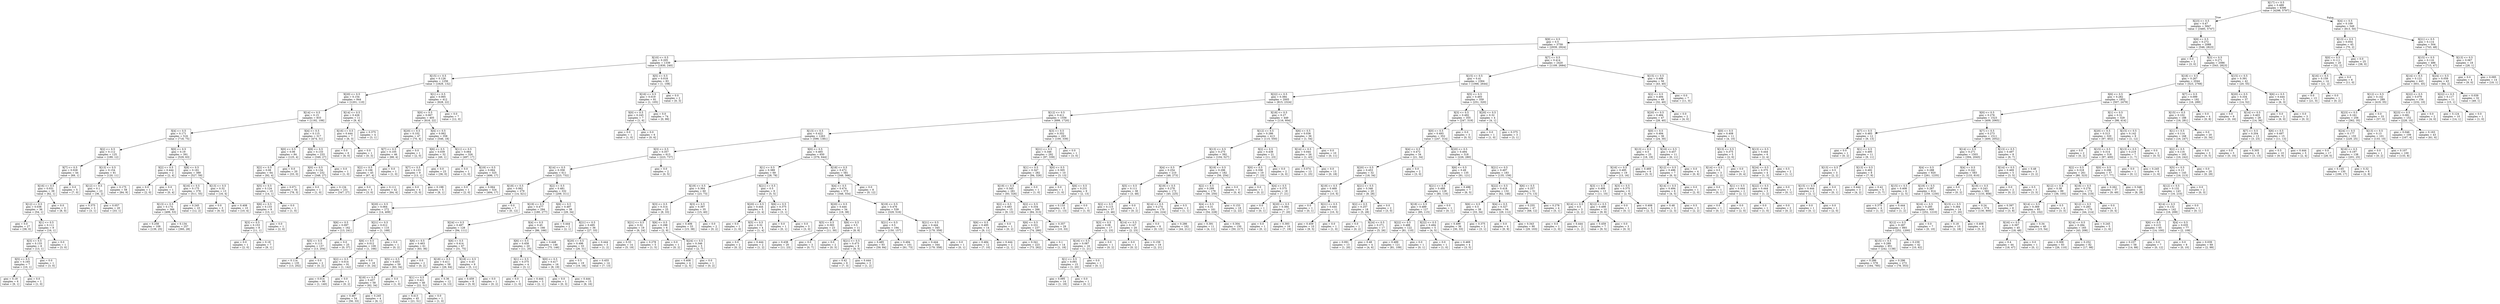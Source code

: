 digraph Tree {
node [shape=box] ;
0 [label="X[17] <= 0.5\ngini = 0.489\nsamples = 6396\nvalue = [4298, 5797]"] ;
1 [label="X[23] <= 0.5\ngini = 0.47\nsamples = 5847\nvalue = [3485, 5747]"] ;
0 -> 1 [labeldistance=2.5, labelangle=45, headlabel="True"] ;
2 [label="X[9] <= 0.5\ngini = 0.5\nsamples = 3759\nvalue = [2939, 2924]"] ;
1 -> 2 ;
3 [label="X[10] <= 0.5\ngini = 0.205\nsamples = 1339\nvalue = [1830, 240]"] ;
2 -> 3 ;
4 [label="X[15] <= 0.5\ngini = 0.126\nsamples = 1256\nvalue = [1829, 132]"] ;
3 -> 4 ;
5 [label="X[20] <= 0.5\ngini = 0.154\nsamples = 844\nvalue = [1201, 110]"] ;
4 -> 5 ;
6 [label="X[14] <= 0.5\ngini = 0.15\nsamples = 833\nvalue = [1192, 106]"] ;
5 -> 6 ;
7 [label="X[4] <= 0.5\ngini = 0.171\nsamples = 516\nvalue = [718, 75]"] ;
6 -> 7 ;
8 [label="X[2] <= 0.5\ngini = 0.112\nsamples = 125\nvalue = [189, 12]"] ;
7 -> 8 ;
9 [label="X[7] <= 0.5\ngini = 0.028\nsamples = 44\nvalue = [69, 1]"] ;
8 -> 9 ;
10 [label="X[16] <= 0.5\ngini = 0.031\nsamples = 39\nvalue = [62, 1]"] ;
9 -> 10 ;
11 [label="X[12] <= 0.5\ngini = 0.036\nsamples = 36\nvalue = [54, 1]"] ;
10 -> 11 ;
12 [label="gini = 0.0\nsamples = 27\nvalue = [38, 0]"] ;
11 -> 12 ;
13 [label="X[1] <= 0.5\ngini = 0.111\nsamples = 9\nvalue = [16, 1]"] ;
11 -> 13 ;
14 [label="X[3] <= 0.5\ngini = 0.133\nsamples = 8\nvalue = [13, 1]"] ;
13 -> 14 ;
15 [label="X[5] <= 0.5\ngini = 0.165\nsamples = 7\nvalue = [10, 1]"] ;
14 -> 15 ;
16 [label="gini = 0.18\nsamples = 6\nvalue = [9, 1]"] ;
15 -> 16 ;
17 [label="gini = 0.0\nsamples = 1\nvalue = [1, 0]"] ;
15 -> 17 ;
18 [label="gini = 0.0\nsamples = 1\nvalue = [3, 0]"] ;
14 -> 18 ;
19 [label="gini = 0.0\nsamples = 1\nvalue = [3, 0]"] ;
13 -> 19 ;
20 [label="gini = 0.0\nsamples = 3\nvalue = [8, 0]"] ;
10 -> 20 ;
21 [label="gini = 0.0\nsamples = 5\nvalue = [7, 0]"] ;
9 -> 21 ;
22 [label="X[13] <= 0.5\ngini = 0.154\nsamples = 81\nvalue = [120, 11]"] ;
8 -> 22 ;
23 [label="X[12] <= 0.5\ngini = 0.1\nsamples = 23\nvalue = [36, 2]"] ;
22 -> 23 ;
24 [label="gini = 0.375\nsamples = 3\nvalue = [3, 1]"] ;
23 -> 24 ;
25 [label="gini = 0.057\nsamples = 20\nvalue = [33, 1]"] ;
23 -> 25 ;
26 [label="gini = 0.175\nsamples = 58\nvalue = [84, 9]"] ;
22 -> 26 ;
27 [label="X[0] <= 0.5\ngini = 0.19\nsamples = 391\nvalue = [529, 63]"] ;
7 -> 27 ;
28 [label="X[2] <= 0.5\ngini = 0.444\nsamples = 2\nvalue = [2, 4]"] ;
27 -> 28 ;
29 [label="gini = 0.0\nsamples = 1\nvalue = [2, 0]"] ;
28 -> 29 ;
30 [label="gini = 0.0\nsamples = 1\nvalue = [0, 4]"] ;
28 -> 30 ;
31 [label="X[8] <= 0.5\ngini = 0.181\nsamples = 389\nvalue = [527, 59]"] ;
27 -> 31 ;
32 [label="X[16] <= 0.5\ngini = 0.175\nsamples = 376\nvalue = [511, 55]"] ;
31 -> 32 ;
33 [label="X[13] <= 0.5\ngini = 0.174\nsamples = 366\nvalue = [499, 53]"] ;
32 -> 33 ;
34 [label="gini = 0.258\nsamples = 109\nvalue = [139, 25]"] ;
33 -> 34 ;
35 [label="gini = 0.134\nsamples = 257\nvalue = [360, 28]"] ;
33 -> 35 ;
36 [label="gini = 0.245\nsamples = 10\nvalue = [12, 2]"] ;
32 -> 36 ;
37 [label="X[13] <= 0.5\ngini = 0.32\nsamples = 13\nvalue = [16, 4]"] ;
31 -> 37 ;
38 [label="gini = 0.0\nsamples = 3\nvalue = [6, 0]"] ;
37 -> 38 ;
39 [label="gini = 0.408\nsamples = 10\nvalue = [10, 4]"] ;
37 -> 39 ;
40 [label="X[4] <= 0.5\ngini = 0.115\nsamples = 317\nvalue = [474, 31]"] ;
6 -> 40 ;
41 [label="X[0] <= 0.5\ngini = 0.06\nsamples = 84\nvalue = [125, 4]"] ;
40 -> 41 ;
42 [label="X[2] <= 0.5\ngini = 0.08\nsamples = 64\nvalue = [92, 4]"] ;
41 -> 42 ;
43 [label="X[5] <= 0.5\ngini = 0.124\nsamples = 10\nvalue = [14, 1]"] ;
42 -> 43 ;
44 [label="X[6] <= 0.5\ngini = 0.133\nsamples = 9\nvalue = [13, 1]"] ;
43 -> 44 ;
45 [label="X[3] <= 0.5\ngini = 0.153\nsamples = 8\nvalue = [11, 1]"] ;
44 -> 45 ;
46 [label="gini = 0.0\nsamples = 1\nvalue = [2, 0]"] ;
45 -> 46 ;
47 [label="gini = 0.18\nsamples = 7\nvalue = [9, 1]"] ;
45 -> 47 ;
48 [label="gini = 0.0\nsamples = 1\nvalue = [2, 0]"] ;
44 -> 48 ;
49 [label="gini = 0.0\nsamples = 1\nvalue = [1, 0]"] ;
43 -> 49 ;
50 [label="gini = 0.071\nsamples = 54\nvalue = [78, 3]"] ;
42 -> 50 ;
51 [label="gini = 0.0\nsamples = 20\nvalue = [33, 0]"] ;
41 -> 51 ;
52 [label="X[8] <= 0.5\ngini = 0.133\nsamples = 233\nvalue = [349, 27]"] ;
40 -> 52 ;
53 [label="X[0] <= 0.5\ngini = 0.134\nsamples = 232\nvalue = [348, 27]"] ;
52 -> 53 ;
54 [label="gini = 0.0\nsamples = 1\nvalue = [1, 0]"] ;
53 -> 54 ;
55 [label="gini = 0.134\nsamples = 231\nvalue = [347, 27]"] ;
53 -> 55 ;
56 [label="gini = 0.0\nsamples = 1\nvalue = [1, 0]"] ;
52 -> 56 ;
57 [label="X[14] <= 0.5\ngini = 0.426\nsamples = 11\nvalue = [9, 4]"] ;
5 -> 57 ;
58 [label="X[16] <= 0.5\ngini = 0.444\nsamples = 7\nvalue = [6, 3]"] ;
57 -> 58 ;
59 [label="gini = 0.0\nsamples = 6\nvalue = [6, 0]"] ;
58 -> 59 ;
60 [label="gini = 0.0\nsamples = 1\nvalue = [0, 3]"] ;
58 -> 60 ;
61 [label="gini = 0.375\nsamples = 4\nvalue = [3, 1]"] ;
57 -> 61 ;
62 [label="X[1] <= 0.5\ngini = 0.065\nsamples = 412\nvalue = [628, 22]"] ;
4 -> 62 ;
63 [label="X[0] <= 0.5\ngini = 0.067\nsamples = 405\nvalue = [616, 22]"] ;
62 -> 63 ;
64 [label="X[20] <= 0.5\ngini = 0.102\nsamples = 47\nvalue = [70, 4]"] ;
63 -> 64 ;
65 [label="X[7] <= 0.5\ngini = 0.105\nsamples = 46\nvalue = [68, 4]"] ;
64 -> 65 ;
66 [label="X[2] <= 0.5\ngini = 0.106\nsamples = 45\nvalue = [67, 4]"] ;
65 -> 66 ;
67 [label="gini = 0.0\nsamples = 3\nvalue = [3, 0]"] ;
66 -> 67 ;
68 [label="gini = 0.111\nsamples = 42\nvalue = [64, 4]"] ;
66 -> 68 ;
69 [label="gini = 0.0\nsamples = 1\nvalue = [1, 0]"] ;
65 -> 69 ;
70 [label="gini = 0.0\nsamples = 1\nvalue = [2, 0]"] ;
64 -> 70 ;
71 [label="X[4] <= 0.5\ngini = 0.062\nsamples = 358\nvalue = [546, 18]"] ;
63 -> 71 ;
72 [label="X[6] <= 0.5\ngini = 0.039\nsamples = 32\nvalue = [49, 1]"] ;
71 -> 72 ;
73 [label="X[7] <= 0.5\ngini = 0.133\nsamples = 9\nvalue = [13, 1]"] ;
72 -> 73 ;
74 [label="gini = 0.0\nsamples = 4\nvalue = [5, 0]"] ;
73 -> 74 ;
75 [label="gini = 0.198\nsamples = 5\nvalue = [8, 1]"] ;
73 -> 75 ;
76 [label="gini = 0.0\nsamples = 23\nvalue = [36, 0]"] ;
72 -> 76 ;
77 [label="X[11] <= 0.5\ngini = 0.064\nsamples = 326\nvalue = [497, 17]"] ;
71 -> 77 ;
78 [label="gini = 0.0\nsamples = 1\nvalue = [1, 0]"] ;
77 -> 78 ;
79 [label="X[19] <= 0.5\ngini = 0.064\nsamples = 325\nvalue = [496, 17]"] ;
77 -> 79 ;
80 [label="gini = 0.0\nsamples = 1\nvalue = [2, 0]"] ;
79 -> 80 ;
81 [label="gini = 0.064\nsamples = 324\nvalue = [494, 17]"] ;
79 -> 81 ;
82 [label="gini = 0.0\nsamples = 7\nvalue = [12, 0]"] ;
62 -> 82 ;
83 [label="X[5] <= 0.5\ngini = 0.018\nsamples = 83\nvalue = [1, 108]"] ;
3 -> 83 ;
84 [label="X[16] <= 0.5\ngini = 0.019\nsamples = 81\nvalue = [1, 105]"] ;
83 -> 84 ;
85 [label="X[0] <= 0.5\ngini = 0.245\nsamples = 7\nvalue = [1, 6]"] ;
84 -> 85 ;
86 [label="gini = 0.0\nsamples = 1\nvalue = [1, 0]"] ;
85 -> 86 ;
87 [label="gini = 0.0\nsamples = 6\nvalue = [0, 6]"] ;
85 -> 87 ;
88 [label="gini = 0.0\nsamples = 74\nvalue = [0, 99]"] ;
84 -> 88 ;
89 [label="gini = 0.0\nsamples = 2\nvalue = [0, 3]"] ;
83 -> 89 ;
90 [label="X[7] <= 0.5\ngini = 0.414\nsamples = 2420\nvalue = [1109, 2684]"] ;
2 -> 90 ;
91 [label="X[15] <= 0.5\ngini = 0.41\nsamples = 2364\nvalue = [1066, 2644]"] ;
90 -> 91 ;
92 [label="X[22] <= 0.5\ngini = 0.384\nsamples = 2005\nvalue = [815, 2324]"] ;
91 -> 92 ;
93 [label="X[12] <= 0.5\ngini = 0.411\nsamples = 1556\nvalue = [699, 1720]"] ;
92 -> 93 ;
94 [label="X[13] <= 0.5\ngini = 0.422\nsamples = 1263\nvalue = [599, 1381]"] ;
93 -> 94 ;
95 [label="X[3] <= 0.5\ngini = 0.357\nsamples = 613\nvalue = [223, 737]"] ;
94 -> 95 ;
96 [label="X[14] <= 0.5\ngini = 0.358\nsamples = 611\nvalue = [223, 732]"] ;
95 -> 96 ;
97 [label="X[18] <= 0.5\ngini = 0.062\nsamples = 279\nvalue = [14, 421]"] ;
96 -> 97 ;
98 [label="X[20] <= 0.5\ngini = 0.064\nsamples = 272\nvalue = [14, 409]"] ;
97 -> 98 ;
99 [label="X[6] <= 0.5\ngini = 0.097\nsamples = 162\nvalue = [13, 241]"] ;
98 -> 99 ;
100 [label="X[5] <= 0.5\ngini = 0.113\nsamples = 137\nvalue = [13, 204]"] ;
99 -> 100 ;
101 [label="gini = 0.114\nsamples = 135\nvalue = [13, 202]"] ;
100 -> 101 ;
102 [label="gini = 0.0\nsamples = 2\nvalue = [0, 2]"] ;
100 -> 102 ;
103 [label="gini = 0.0\nsamples = 25\nvalue = [0, 37]"] ;
99 -> 103 ;
104 [label="X[21] <= 0.5\ngini = 0.012\nsamples = 110\nvalue = [1, 168]"] ;
98 -> 104 ;
105 [label="X[6] <= 0.5\ngini = 0.012\nsamples = 109\nvalue = [1, 166]"] ;
104 -> 105 ;
106 [label="X[2] <= 0.5\ngini = 0.014\nsamples = 91\nvalue = [1, 142]"] ;
105 -> 106 ;
107 [label="gini = 0.014\nsamples = 90\nvalue = [1, 140]"] ;
106 -> 107 ;
108 [label="gini = 0.0\nsamples = 1\nvalue = [0, 2]"] ;
106 -> 108 ;
109 [label="gini = 0.0\nsamples = 18\nvalue = [0, 24]"] ;
105 -> 109 ;
110 [label="gini = 0.0\nsamples = 1\nvalue = [0, 2]"] ;
104 -> 110 ;
111 [label="gini = 0.0\nsamples = 7\nvalue = [0, 12]"] ;
97 -> 111 ;
112 [label="X[2] <= 0.5\ngini = 0.481\nsamples = 332\nvalue = [209, 311]"] ;
96 -> 112 ;
113 [label="X[19] <= 0.5\ngini = 0.477\nsamples = 294\nvalue = [180, 277]"] ;
112 -> 113 ;
114 [label="X[24] <= 0.5\ngini = 0.497\nsamples = 128\nvalue = [94, 111]"] ;
113 -> 114 ;
115 [label="X[6] <= 0.5\ngini = 0.463\nsamples = 61\nvalue = [63, 36]"] ;
114 -> 115 ;
116 [label="X[5] <= 0.5\ngini = 0.455\nsamples = 59\nvalue = [63, 34]"] ;
115 -> 116 ;
117 [label="X[18] <= 0.5\ngini = 0.457\nsamples = 58\nvalue = [62, 34]"] ;
116 -> 117 ;
118 [label="gini = 0.467\nsamples = 54\nvalue = [56, 33]"] ;
117 -> 118 ;
119 [label="gini = 0.245\nsamples = 4\nvalue = [6, 1]"] ;
117 -> 119 ;
120 [label="gini = 0.0\nsamples = 1\nvalue = [1, 0]"] ;
116 -> 120 ;
121 [label="gini = 0.0\nsamples = 2\nvalue = [0, 2]"] ;
115 -> 121 ;
122 [label="X[6] <= 0.5\ngini = 0.414\nsamples = 67\nvalue = [31, 75]"] ;
114 -> 122 ;
123 [label="X[18] <= 0.5\ngini = 0.411\nsamples = 58\nvalue = [26, 64]"] ;
122 -> 123 ;
124 [label="X[1] <= 0.5\ngini = 0.421\nsamples = 46\nvalue = [22, 51]"] ;
123 -> 124 ;
125 [label="gini = 0.413\nsamples = 45\nvalue = [21, 51]"] ;
124 -> 125 ;
126 [label="gini = 0.0\nsamples = 1\nvalue = [1, 0]"] ;
124 -> 126 ;
127 [label="gini = 0.36\nsamples = 12\nvalue = [4, 13]"] ;
123 -> 127 ;
128 [label="X[18] <= 0.5\ngini = 0.43\nsamples = 9\nvalue = [5, 11]"] ;
122 -> 128 ;
129 [label="gini = 0.459\nsamples = 8\nvalue = [5, 9]"] ;
128 -> 129 ;
130 [label="gini = 0.0\nsamples = 1\nvalue = [0, 2]"] ;
128 -> 130 ;
131 [label="X[4] <= 0.5\ngini = 0.45\nsamples = 166\nvalue = [86, 166]"] ;
113 -> 131 ;
132 [label="X[6] <= 0.5\ngini = 0.458\nsamples = 20\nvalue = [11, 20]"] ;
131 -> 132 ;
133 [label="X[1] <= 0.5\ngini = 0.375\nsamples = 4\nvalue = [3, 1]"] ;
132 -> 133 ;
134 [label="gini = 0.0\nsamples = 1\nvalue = [1, 0]"] ;
133 -> 134 ;
135 [label="gini = 0.444\nsamples = 3\nvalue = [2, 1]"] ;
133 -> 135 ;
136 [label="X[0] <= 0.5\ngini = 0.417\nsamples = 16\nvalue = [8, 19]"] ;
132 -> 136 ;
137 [label="gini = 0.0\nsamples = 1\nvalue = [0, 3]"] ;
136 -> 137 ;
138 [label="gini = 0.444\nsamples = 15\nvalue = [8, 16]"] ;
136 -> 138 ;
139 [label="gini = 0.448\nsamples = 146\nvalue = [75, 146]"] ;
131 -> 139 ;
140 [label="X[6] <= 0.5\ngini = 0.497\nsamples = 38\nvalue = [29, 34]"] ;
112 -> 140 ;
141 [label="gini = 0.444\nsamples = 2\nvalue = [2, 1]"] ;
140 -> 141 ;
142 [label="X[21] <= 0.5\ngini = 0.495\nsamples = 36\nvalue = [27, 33]"] ;
140 -> 142 ;
143 [label="X[20] <= 0.5\ngini = 0.496\nsamples = 33\nvalue = [26, 31]"] ;
142 -> 143 ;
144 [label="gini = 0.5\nsamples = 19\nvalue = [19, 18]"] ;
143 -> 144 ;
145 [label="gini = 0.455\nsamples = 14\nvalue = [7, 13]"] ;
143 -> 145 ;
146 [label="gini = 0.444\nsamples = 3\nvalue = [1, 2]"] ;
142 -> 146 ;
147 [label="gini = 0.0\nsamples = 2\nvalue = [0, 5]"] ;
95 -> 147 ;
148 [label="X[0] <= 0.5\ngini = 0.465\nsamples = 650\nvalue = [376, 644]"] ;
94 -> 148 ;
149 [label="X[1] <= 0.5\ngini = 0.389\nsamples = 69\nvalue = [28, 78]"] ;
148 -> 149 ;
150 [label="X[19] <= 0.5\ngini = 0.364\nsamples = 60\nvalue = [23, 73]"] ;
149 -> 150 ;
151 [label="X[3] <= 0.5\ngini = 0.314\nsamples = 25\nvalue = [8, 33]"] ;
150 -> 151 ;
152 [label="X[21] <= 0.5\ngini = 0.32\nsamples = 19\nvalue = [6, 24]"] ;
151 -> 152 ;
153 [label="gini = 0.33\nsamples = 14\nvalue = [5, 19]"] ;
152 -> 153 ;
154 [label="gini = 0.278\nsamples = 5\nvalue = [1, 5]"] ;
152 -> 154 ;
155 [label="X[6] <= 0.5\ngini = 0.298\nsamples = 6\nvalue = [2, 9]"] ;
151 -> 155 ;
156 [label="gini = 0.0\nsamples = 1\nvalue = [0, 2]"] ;
155 -> 156 ;
157 [label="X[24] <= 0.5\ngini = 0.346\nsamples = 5\nvalue = [2, 7]"] ;
155 -> 157 ;
158 [label="gini = 0.408\nsamples = 4\nvalue = [2, 5]"] ;
157 -> 158 ;
159 [label="gini = 0.0\nsamples = 1\nvalue = [0, 2]"] ;
157 -> 159 ;
160 [label="X[3] <= 0.5\ngini = 0.397\nsamples = 35\nvalue = [15, 40]"] ;
150 -> 160 ;
161 [label="gini = 0.406\nsamples = 33\nvalue = [15, 38]"] ;
160 -> 161 ;
162 [label="gini = 0.0\nsamples = 2\nvalue = [0, 2]"] ;
160 -> 162 ;
163 [label="X[21] <= 0.5\ngini = 0.5\nsamples = 9\nvalue = [5, 5]"] ;
149 -> 163 ;
164 [label="X[20] <= 0.5\ngini = 0.444\nsamples = 5\nvalue = [2, 4]"] ;
163 -> 164 ;
165 [label="gini = 0.0\nsamples = 1\nvalue = [1, 0]"] ;
164 -> 165 ;
166 [label="X[5] <= 0.5\ngini = 0.32\nsamples = 4\nvalue = [1, 4]"] ;
164 -> 166 ;
167 [label="gini = 0.0\nsamples = 2\nvalue = [0, 2]"] ;
166 -> 167 ;
168 [label="gini = 0.444\nsamples = 2\nvalue = [1, 2]"] ;
166 -> 168 ;
169 [label="X[6] <= 0.5\ngini = 0.375\nsamples = 4\nvalue = [3, 1]"] ;
163 -> 169 ;
170 [label="gini = 0.0\nsamples = 1\nvalue = [0, 1]"] ;
169 -> 170 ;
171 [label="gini = 0.0\nsamples = 3\nvalue = [3, 0]"] ;
169 -> 171 ;
172 [label="X[18] <= 0.5\ngini = 0.472\nsamples = 581\nvalue = [348, 566]"] ;
148 -> 172 ;
173 [label="X[4] <= 0.5\ngini = 0.474\nsamples = 573\nvalue = [348, 554]"] ;
172 -> 173 ;
174 [label="X[20] <= 0.5\ngini = 0.444\nsamples = 34\nvalue = [19, 38]"] ;
173 -> 174 ;
175 [label="X[5] <= 0.5\ngini = 0.393\nsamples = 23\nvalue = [11, 30]"] ;
174 -> 175 ;
176 [label="gini = 0.438\nsamples = 20\nvalue = [11, 23]"] ;
175 -> 176 ;
177 [label="gini = 0.0\nsamples = 3\nvalue = [0, 7]"] ;
175 -> 177 ;
178 [label="X[6] <= 0.5\ngini = 0.5\nsamples = 11\nvalue = [8, 8]"] ;
174 -> 178 ;
179 [label="gini = 0.0\nsamples = 2\nvalue = [0, 3]"] ;
178 -> 179 ;
180 [label="X[21] <= 0.5\ngini = 0.473\nsamples = 9\nvalue = [8, 5]"] ;
178 -> 180 ;
181 [label="gini = 0.42\nsamples = 6\nvalue = [7, 3]"] ;
180 -> 181 ;
182 [label="gini = 0.444\nsamples = 3\nvalue = [1, 2]"] ;
180 -> 182 ;
183 [label="X[19] <= 0.5\ngini = 0.476\nsamples = 539\nvalue = [329, 516]"] ;
173 -> 183 ;
184 [label="X[21] <= 0.5\ngini = 0.5\nsamples = 194\nvalue = [150, 157]"] ;
183 -> 184 ;
185 [label="gini = 0.485\nsamples = 93\nvalue = [59, 84]"] ;
184 -> 185 ;
186 [label="gini = 0.494\nsamples = 101\nvalue = [91, 73]"] ;
184 -> 186 ;
187 [label="X[21] <= 0.5\ngini = 0.444\nsamples = 345\nvalue = [179, 359]"] ;
183 -> 187 ;
188 [label="gini = 0.444\nsamples = 344\nvalue = [179, 358]"] ;
187 -> 188 ;
189 [label="gini = 0.0\nsamples = 1\nvalue = [0, 1]"] ;
187 -> 189 ;
190 [label="gini = 0.0\nsamples = 8\nvalue = [0, 12]"] ;
172 -> 190 ;
191 [label="X[3] <= 0.5\ngini = 0.352\nsamples = 293\nvalue = [100, 339]"] ;
93 -> 191 ;
192 [label="X[21] <= 0.5\ngini = 0.346\nsamples = 292\nvalue = [97, 339]"] ;
191 -> 192 ;
193 [label="X[1] <= 0.5\ngini = 0.347\nsamples = 282\nvalue = [94, 326]"] ;
192 -> 193 ;
194 [label="X[19] <= 0.5\ngini = 0.345\nsamples = 281\nvalue = [93, 326]"] ;
193 -> 194 ;
195 [label="X[2] <= 0.5\ngini = 0.483\nsamples = 15\nvalue = [9, 13]"] ;
194 -> 195 ;
196 [label="X[6] <= 0.5\ngini = 0.495\nsamples = 14\nvalue = [9, 11]"] ;
195 -> 196 ;
197 [label="gini = 0.484\nsamples = 12\nvalue = [7, 10]"] ;
196 -> 197 ;
198 [label="gini = 0.444\nsamples = 2\nvalue = [2, 1]"] ;
196 -> 198 ;
199 [label="gini = 0.0\nsamples = 1\nvalue = [0, 2]"] ;
195 -> 199 ;
200 [label="X[2] <= 0.5\ngini = 0.334\nsamples = 266\nvalue = [84, 313]"] ;
194 -> 200 ;
201 [label="X[6] <= 0.5\ngini = 0.331\nsamples = 237\nvalue = [74, 280]"] ;
200 -> 201 ;
202 [label="gini = 0.341\nsamples = 223\nvalue = [73, 262]"] ;
201 -> 202 ;
203 [label="gini = 0.1\nsamples = 14\nvalue = [1, 18]"] ;
201 -> 203 ;
204 [label="gini = 0.357\nsamples = 29\nvalue = [10, 33]"] ;
200 -> 204 ;
205 [label="gini = 0.0\nsamples = 1\nvalue = [1, 0]"] ;
193 -> 205 ;
206 [label="X[0] <= 0.5\ngini = 0.305\nsamples = 10\nvalue = [3, 13]"] ;
192 -> 206 ;
207 [label="gini = 0.0\nsamples = 1\nvalue = [1, 0]"] ;
206 -> 207 ;
208 [label="X[6] <= 0.5\ngini = 0.231\nsamples = 9\nvalue = [2, 13]"] ;
206 -> 208 ;
209 [label="gini = 0.133\nsamples = 8\nvalue = [1, 13]"] ;
208 -> 209 ;
210 [label="gini = 0.0\nsamples = 1\nvalue = [1, 0]"] ;
208 -> 210 ;
211 [label="gini = 0.0\nsamples = 1\nvalue = [3, 0]"] ;
191 -> 211 ;
212 [label="X[18] <= 0.5\ngini = 0.27\nsamples = 449\nvalue = [116, 604]"] ;
92 -> 212 ;
213 [label="X[12] <= 0.5\ngini = 0.286\nsamples = 413\nvalue = [115, 550]"] ;
212 -> 213 ;
214 [label="X[13] <= 0.5\ngini = 0.275\nsamples = 392\nvalue = [104, 527]"] ;
213 -> 214 ;
215 [label="X[4] <= 0.5\ngini = 0.254\nsamples = 210\nvalue = [48, 273]"] ;
214 -> 215 ;
216 [label="X[5] <= 0.5\ngini = 0.111\nsamples = 38\nvalue = [3, 48]"] ;
215 -> 216 ;
217 [label="X[2] <= 0.5\ngini = 0.115\nsamples = 37\nvalue = [3, 46]"] ;
216 -> 217 ;
218 [label="X[3] <= 0.5\ngini = 0.08\nsamples = 17\nvalue = [1, 23]"] ;
217 -> 218 ;
219 [label="X[16] <= 0.5\ngini = 0.087\nsamples = 16\nvalue = [1, 21]"] ;
218 -> 219 ;
220 [label="X[1] <= 0.5\ngini = 0.091\nsamples = 15\nvalue = [1, 20]"] ;
219 -> 220 ;
221 [label="gini = 0.095\nsamples = 14\nvalue = [1, 19]"] ;
220 -> 221 ;
222 [label="gini = 0.0\nsamples = 1\nvalue = [0, 1]"] ;
220 -> 222 ;
223 [label="gini = 0.0\nsamples = 1\nvalue = [0, 1]"] ;
219 -> 223 ;
224 [label="gini = 0.0\nsamples = 1\nvalue = [0, 2]"] ;
218 -> 224 ;
225 [label="X[14] <= 0.5\ngini = 0.147\nsamples = 20\nvalue = [2, 23]"] ;
217 -> 225 ;
226 [label="gini = 0.0\nsamples = 1\nvalue = [0, 2]"] ;
225 -> 226 ;
227 [label="gini = 0.159\nsamples = 19\nvalue = [2, 21]"] ;
225 -> 227 ;
228 [label="gini = 0.0\nsamples = 1\nvalue = [0, 2]"] ;
216 -> 228 ;
229 [label="X[19] <= 0.5\ngini = 0.278\nsamples = 172\nvalue = [45, 225]"] ;
215 -> 229 ;
230 [label="X[14] <= 0.5\ngini = 0.274\nsamples = 170\nvalue = [44, 224]"] ;
229 -> 230 ;
231 [label="gini = 0.0\nsamples = 8\nvalue = [0, 13]"] ;
230 -> 231 ;
232 [label="gini = 0.286\nsamples = 162\nvalue = [44, 211]"] ;
230 -> 232 ;
233 [label="gini = 0.5\nsamples = 2\nvalue = [1, 1]"] ;
229 -> 233 ;
234 [label="X[19] <= 0.5\ngini = 0.296\nsamples = 182\nvalue = [56, 254]"] ;
214 -> 234 ;
235 [label="X[2] <= 0.5\ngini = 0.299\nsamples = 179\nvalue = [56, 250]"] ;
234 -> 235 ;
236 [label="X[4] <= 0.5\ngini = 0.31\nsamples = 161\nvalue = [54, 228]"] ;
235 -> 236 ;
237 [label="gini = 0.391\nsamples = 11\nvalue = [4, 11]"] ;
236 -> 237 ;
238 [label="gini = 0.304\nsamples = 150\nvalue = [50, 217]"] ;
236 -> 238 ;
239 [label="gini = 0.153\nsamples = 18\nvalue = [2, 22]"] ;
235 -> 239 ;
240 [label="gini = 0.0\nsamples = 3\nvalue = [0, 4]"] ;
234 -> 240 ;
241 [label="X[2] <= 0.5\ngini = 0.438\nsamples = 21\nvalue = [11, 23]"] ;
213 -> 241 ;
242 [label="X[0] <= 0.5\ngini = 0.358\nsamples = 19\nvalue = [7, 23]"] ;
241 -> 242 ;
243 [label="gini = 0.0\nsamples = 1\nvalue = [0, 2]"] ;
242 -> 243 ;
244 [label="X[4] <= 0.5\ngini = 0.375\nsamples = 18\nvalue = [7, 21]"] ;
242 -> 244 ;
245 [label="gini = 0.0\nsamples = 1\nvalue = [0, 1]"] ;
244 -> 245 ;
246 [label="X[20] <= 0.5\ngini = 0.384\nsamples = 17\nvalue = [7, 20]"] ;
244 -> 246 ;
247 [label="gini = 0.0\nsamples = 1\nvalue = [0, 1]"] ;
246 -> 247 ;
248 [label="gini = 0.393\nsamples = 16\nvalue = [7, 19]"] ;
246 -> 248 ;
249 [label="gini = 0.0\nsamples = 2\nvalue = [4, 0]"] ;
241 -> 249 ;
250 [label="X[6] <= 0.5\ngini = 0.036\nsamples = 36\nvalue = [1, 54]"] ;
212 -> 250 ;
251 [label="X[14] <= 0.5\ngini = 0.044\nsamples = 26\nvalue = [1, 43]"] ;
250 -> 251 ;
252 [label="gini = 0.074\nsamples = 13\nvalue = [1, 25]"] ;
251 -> 252 ;
253 [label="gini = 0.0\nsamples = 13\nvalue = [0, 18]"] ;
251 -> 253 ;
254 [label="gini = 0.0\nsamples = 10\nvalue = [0, 11]"] ;
250 -> 254 ;
255 [label="X[5] <= 0.5\ngini = 0.493\nsamples = 359\nvalue = [251, 320]"] ;
91 -> 255 ;
256 [label="X[3] <= 0.5\ngini = 0.492\nsamples = 355\nvalue = [247, 319]"] ;
255 -> 256 ;
257 [label="X[0] <= 0.5\ngini = 0.493\nsamples = 352\nvalue = [247, 314]"] ;
256 -> 257 ;
258 [label="X[4] <= 0.5\ngini = 0.472\nsamples = 34\nvalue = [21, 34]"] ;
257 -> 258 ;
259 [label="X[20] <= 0.5\ngini = 0.453\nsamples = 32\nvalue = [18, 34]"] ;
258 -> 259 ;
260 [label="X[19] <= 0.5\ngini = 0.469\nsamples = 12\nvalue = [10, 6]"] ;
259 -> 260 ;
261 [label="gini = 0.0\nsamples = 1\nvalue = [0, 1]"] ;
260 -> 261 ;
262 [label="X[21] <= 0.5\ngini = 0.444\nsamples = 11\nvalue = [10, 5]"] ;
260 -> 262 ;
263 [label="gini = 0.459\nsamples = 10\nvalue = [9, 5]"] ;
262 -> 263 ;
264 [label="gini = 0.0\nsamples = 1\nvalue = [1, 0]"] ;
262 -> 264 ;
265 [label="X[21] <= 0.5\ngini = 0.346\nsamples = 20\nvalue = [8, 28]"] ;
259 -> 265 ;
266 [label="X[2] <= 0.5\ngini = 0.257\nsamples = 18\nvalue = [5, 28]"] ;
265 -> 266 ;
267 [label="gini = 0.0\nsamples = 1\nvalue = [0, 2]"] ;
266 -> 267 ;
268 [label="X[24] <= 0.5\ngini = 0.271\nsamples = 17\nvalue = [5, 26]"] ;
266 -> 268 ;
269 [label="gini = 0.091\nsamples = 13\nvalue = [1, 20]"] ;
268 -> 269 ;
270 [label="gini = 0.48\nsamples = 4\nvalue = [4, 6]"] ;
268 -> 270 ;
271 [label="gini = 0.0\nsamples = 2\nvalue = [3, 0]"] ;
265 -> 271 ;
272 [label="gini = 0.0\nsamples = 2\nvalue = [3, 0]"] ;
258 -> 272 ;
273 [label="X[20] <= 0.5\ngini = 0.494\nsamples = 318\nvalue = [226, 280]"] ;
257 -> 273 ;
274 [label="X[6] <= 0.5\ngini = 0.49\nsamples = 135\nvalue = [91, 121]"] ;
273 -> 274 ;
275 [label="X[21] <= 0.5\ngini = 0.488\nsamples = 128\nvalue = [85, 116]"] ;
274 -> 275 ;
276 [label="X[18] <= 0.5\ngini = 0.489\nsamples = 127\nvalue = [85, 115]"] ;
275 -> 276 ;
277 [label="X[22] <= 0.5\ngini = 0.488\nsamples = 122\nvalue = [81, 110]"] ;
276 -> 277 ;
278 [label="gini = 0.489\nsamples = 121\nvalue = [81, 109]"] ;
277 -> 278 ;
279 [label="gini = 0.0\nsamples = 1\nvalue = [0, 1]"] ;
277 -> 279 ;
280 [label="X[22] <= 0.5\ngini = 0.494\nsamples = 5\nvalue = [4, 5]"] ;
276 -> 280 ;
281 [label="gini = 0.0\nsamples = 1\nvalue = [1, 0]"] ;
280 -> 281 ;
282 [label="gini = 0.469\nsamples = 4\nvalue = [3, 5]"] ;
280 -> 282 ;
283 [label="gini = 0.0\nsamples = 1\nvalue = [0, 1]"] ;
275 -> 283 ;
284 [label="gini = 0.496\nsamples = 7\nvalue = [6, 5]"] ;
274 -> 284 ;
285 [label="X[21] <= 0.5\ngini = 0.497\nsamples = 183\nvalue = [135, 159]"] ;
273 -> 285 ;
286 [label="X[22] <= 0.5\ngini = 0.418\nsamples = 132\nvalue = [62, 146]"] ;
285 -> 286 ;
287 [label="X[6] <= 0.5\ngini = 0.5\nsamples = 38\nvalue = [33, 34]"] ;
286 -> 287 ;
288 [label="gini = 0.499\nsamples = 36\nvalue = [30, 33]"] ;
287 -> 288 ;
289 [label="gini = 0.375\nsamples = 2\nvalue = [3, 1]"] ;
287 -> 289 ;
290 [label="X[4] <= 0.5\ngini = 0.327\nsamples = 94\nvalue = [29, 112]"] ;
286 -> 290 ;
291 [label="gini = 0.0\nsamples = 4\nvalue = [0, 9]"] ;
290 -> 291 ;
292 [label="gini = 0.343\nsamples = 90\nvalue = [29, 103]"] ;
290 -> 292 ;
293 [label="X[6] <= 0.5\ngini = 0.257\nsamples = 51\nvalue = [73, 13]"] ;
285 -> 293 ;
294 [label="gini = 0.255\nsamples = 47\nvalue = [68, 12]"] ;
293 -> 294 ;
295 [label="gini = 0.278\nsamples = 4\nvalue = [5, 1]"] ;
293 -> 295 ;
296 [label="gini = 0.0\nsamples = 3\nvalue = [0, 5]"] ;
256 -> 296 ;
297 [label="X[20] <= 0.5\ngini = 0.32\nsamples = 4\nvalue = [4, 1]"] ;
255 -> 297 ;
298 [label="gini = 0.0\nsamples = 1\nvalue = [1, 0]"] ;
297 -> 298 ;
299 [label="gini = 0.375\nsamples = 3\nvalue = [3, 1]"] ;
297 -> 299 ;
300 [label="X[15] <= 0.5\ngini = 0.499\nsamples = 56\nvalue = [43, 40]"] ;
90 -> 300 ;
301 [label="X[2] <= 0.5\ngini = 0.494\nsamples = 49\nvalue = [32, 40]"] ;
300 -> 301 ;
302 [label="X[20] <= 0.5\ngini = 0.484\nsamples = 47\nvalue = [28, 40]"] ;
301 -> 302 ;
303 [label="X[0] <= 0.5\ngini = 0.494\nsamples = 36\nvalue = [24, 30]"] ;
302 -> 303 ;
304 [label="X[13] <= 0.5\ngini = 0.5\nsamples = 25\nvalue = [18, 19]"] ;
303 -> 304 ;
305 [label="X[16] <= 0.5\ngini = 0.495\nsamples = 19\nvalue = [13, 16]"] ;
304 -> 305 ;
306 [label="X[3] <= 0.5\ngini = 0.499\nsamples = 13\nvalue = [11, 10]"] ;
305 -> 306 ;
307 [label="X[14] <= 0.5\ngini = 0.5\nsamples = 3\nvalue = [2, 2]"] ;
306 -> 307 ;
308 [label="gini = 0.0\nsamples = 1\nvalue = [1, 0]"] ;
307 -> 308 ;
309 [label="gini = 0.444\nsamples = 2\nvalue = [1, 2]"] ;
307 -> 309 ;
310 [label="X[12] <= 0.5\ngini = 0.498\nsamples = 10\nvalue = [9, 8]"] ;
306 -> 310 ;
311 [label="gini = 0.459\nsamples = 7\nvalue = [9, 5]"] ;
310 -> 311 ;
312 [label="gini = 0.0\nsamples = 3\nvalue = [0, 3]"] ;
310 -> 312 ;
313 [label="X[3] <= 0.5\ngini = 0.375\nsamples = 6\nvalue = [2, 6]"] ;
305 -> 313 ;
314 [label="gini = 0.0\nsamples = 1\nvalue = [0, 1]"] ;
313 -> 314 ;
315 [label="gini = 0.408\nsamples = 5\nvalue = [2, 5]"] ;
313 -> 315 ;
316 [label="gini = 0.469\nsamples = 6\nvalue = [5, 3]"] ;
304 -> 316 ;
317 [label="X[16] <= 0.5\ngini = 0.457\nsamples = 11\nvalue = [6, 11]"] ;
303 -> 317 ;
318 [label="X[12] <= 0.5\ngini = 0.496\nsamples = 7\nvalue = [6, 5]"] ;
317 -> 318 ;
319 [label="X[14] <= 0.5\ngini = 0.494\nsamples = 6\nvalue = [4, 5]"] ;
318 -> 319 ;
320 [label="gini = 0.48\nsamples = 3\nvalue = [2, 3]"] ;
319 -> 320 ;
321 [label="gini = 0.5\nsamples = 3\nvalue = [2, 2]"] ;
319 -> 321 ;
322 [label="gini = 0.0\nsamples = 1\nvalue = [2, 0]"] ;
318 -> 322 ;
323 [label="gini = 0.0\nsamples = 4\nvalue = [0, 6]"] ;
317 -> 323 ;
324 [label="X[0] <= 0.5\ngini = 0.408\nsamples = 11\nvalue = [4, 10]"] ;
302 -> 324 ;
325 [label="X[13] <= 0.5\ngini = 0.375\nsamples = 5\nvalue = [2, 6]"] ;
324 -> 325 ;
326 [label="X[14] <= 0.5\ngini = 0.5\nsamples = 3\nvalue = [2, 2]"] ;
325 -> 326 ;
327 [label="gini = 0.0\nsamples = 1\nvalue = [0, 1]"] ;
326 -> 327 ;
328 [label="X[1] <= 0.5\ngini = 0.444\nsamples = 2\nvalue = [2, 1]"] ;
326 -> 328 ;
329 [label="gini = 0.0\nsamples = 1\nvalue = [0, 1]"] ;
328 -> 329 ;
330 [label="gini = 0.0\nsamples = 1\nvalue = [2, 0]"] ;
328 -> 330 ;
331 [label="gini = 0.0\nsamples = 2\nvalue = [0, 4]"] ;
325 -> 331 ;
332 [label="X[13] <= 0.5\ngini = 0.444\nsamples = 6\nvalue = [2, 4]"] ;
324 -> 332 ;
333 [label="X[24] <= 0.5\ngini = 0.375\nsamples = 4\nvalue = [1, 3]"] ;
332 -> 333 ;
334 [label="X[22] <= 0.5\ngini = 0.444\nsamples = 3\nvalue = [1, 2]"] ;
333 -> 334 ;
335 [label="gini = 0.0\nsamples = 1\nvalue = [1, 0]"] ;
334 -> 335 ;
336 [label="gini = 0.0\nsamples = 2\nvalue = [0, 2]"] ;
334 -> 336 ;
337 [label="gini = 0.0\nsamples = 1\nvalue = [0, 1]"] ;
333 -> 337 ;
338 [label="gini = 0.5\nsamples = 2\nvalue = [1, 1]"] ;
332 -> 338 ;
339 [label="gini = 0.0\nsamples = 2\nvalue = [4, 0]"] ;
301 -> 339 ;
340 [label="gini = 0.0\nsamples = 7\nvalue = [11, 0]"] ;
300 -> 340 ;
341 [label="X[9] <= 0.5\ngini = 0.272\nsamples = 2088\nvalue = [546, 2823]"] ;
1 -> 341 ;
342 [label="gini = 0.0\nsamples = 2\nvalue = [3, 0]"] ;
341 -> 342 ;
343 [label="X[3] <= 0.5\ngini = 0.271\nsamples = 2086\nvalue = [543, 2823]"] ;
341 -> 343 ;
344 [label="X[18] <= 0.5\ngini = 0.267\nsamples = 2044\nvalue = [523, 2768]"] ;
343 -> 344 ;
345 [label="X[6] <= 0.5\ngini = 0.282\nsamples = 1852\nvalue = [507, 2479]"] ;
344 -> 345 ;
346 [label="X[0] <= 0.5\ngini = 0.276\nsamples = 1523\nvalue = [409, 2065]"] ;
345 -> 346 ;
347 [label="X[7] <= 0.5\ngini = 0.483\nsamples = 12\nvalue = [9, 13]"] ;
346 -> 347 ;
348 [label="gini = 0.0\nsamples = 1\nvalue = [0, 2]"] ;
347 -> 348 ;
349 [label="X[1] <= 0.5\ngini = 0.495\nsamples = 11\nvalue = [9, 11]"] ;
347 -> 349 ;
350 [label="X[13] <= 0.5\ngini = 0.5\nsamples = 3\nvalue = [2, 2]"] ;
349 -> 350 ;
351 [label="X[15] <= 0.5\ngini = 0.444\nsamples = 2\nvalue = [2, 1]"] ;
350 -> 351 ;
352 [label="gini = 0.0\nsamples = 1\nvalue = [0, 1]"] ;
351 -> 352 ;
353 [label="gini = 0.0\nsamples = 1\nvalue = [2, 0]"] ;
351 -> 353 ;
354 [label="gini = 0.0\nsamples = 1\nvalue = [0, 1]"] ;
350 -> 354 ;
355 [label="X[13] <= 0.5\ngini = 0.492\nsamples = 8\nvalue = [7, 9]"] ;
349 -> 355 ;
356 [label="gini = 0.444\nsamples = 3\nvalue = [4, 2]"] ;
355 -> 356 ;
357 [label="gini = 0.42\nsamples = 5\nvalue = [3, 7]"] ;
355 -> 357 ;
358 [label="X[7] <= 0.5\ngini = 0.273\nsamples = 1511\nvalue = [400, 2052]"] ;
346 -> 358 ;
359 [label="X[14] <= 0.5\ngini = 0.271\nsamples = 1503\nvalue = [394, 2045]"] ;
358 -> 359 ;
360 [label="X[4] <= 0.5\ngini = 0.288\nsamples = 920\nvalue = [261, 1235]"] ;
359 -> 360 ;
361 [label="X[15] <= 0.5\ngini = 0.408\nsamples = 6\nvalue = [2, 5]"] ;
360 -> 361 ;
362 [label="gini = 0.375\nsamples = 4\nvalue = [1, 3]"] ;
361 -> 362 ;
363 [label="gini = 0.444\nsamples = 2\nvalue = [1, 2]"] ;
361 -> 363 ;
364 [label="X[19] <= 0.5\ngini = 0.287\nsamples = 914\nvalue = [259, 1230]"] ;
360 -> 364 ;
365 [label="X[16] <= 0.5\ngini = 0.285\nsamples = 900\nvalue = [252, 1210]"] ;
364 -> 365 ;
366 [label="X[12] <= 0.5\ngini = 0.287\nsamples = 893\nvalue = [252, 1200]"] ;
365 -> 366 ;
367 [label="X[15] <= 0.5\ngini = 0.289\nsamples = 851\nvalue = [242, 1138]"] ;
366 -> 367 ;
368 [label="gini = 0.286\nsamples = 578\nvalue = [164, 785]"] ;
367 -> 368 ;
369 [label="gini = 0.296\nsamples = 273\nvalue = [78, 353]"] ;
367 -> 369 ;
370 [label="gini = 0.239\nsamples = 42\nvalue = [10, 62]"] ;
366 -> 370 ;
371 [label="gini = 0.0\nsamples = 7\nvalue = [0, 10]"] ;
365 -> 371 ;
372 [label="X[15] <= 0.5\ngini = 0.384\nsamples = 14\nvalue = [7, 20]"] ;
364 -> 372 ;
373 [label="gini = 0.18\nsamples = 10\nvalue = [2, 18]"] ;
372 -> 373 ;
374 [label="gini = 0.408\nsamples = 4\nvalue = [5, 2]"] ;
372 -> 374 ;
375 [label="X[4] <= 0.5\ngini = 0.242\nsamples = 583\nvalue = [133, 810]"] ;
359 -> 375 ;
376 [label="gini = 0.0\nsamples = 1\nvalue = [0, 2]"] ;
375 -> 376 ;
377 [label="X[19] <= 0.5\ngini = 0.243\nsamples = 582\nvalue = [133, 808]"] ;
375 -> 377 ;
378 [label="gini = 0.24\nsamples = 574\nvalue = [130, 800]"] ;
377 -> 378 ;
379 [label="gini = 0.397\nsamples = 8\nvalue = [3, 8]"] ;
377 -> 379 ;
380 [label="X[13] <= 0.5\ngini = 0.497\nsamples = 8\nvalue = [6, 7]"] ;
358 -> 380 ;
381 [label="X[14] <= 0.5\ngini = 0.469\nsamples = 5\nvalue = [3, 5]"] ;
380 -> 381 ;
382 [label="gini = 0.0\nsamples = 2\nvalue = [0, 2]"] ;
381 -> 382 ;
383 [label="gini = 0.5\nsamples = 3\nvalue = [3, 3]"] ;
381 -> 383 ;
384 [label="gini = 0.48\nsamples = 3\nvalue = [3, 2]"] ;
380 -> 384 ;
385 [label="X[1] <= 0.5\ngini = 0.31\nsamples = 329\nvalue = [98, 414]"] ;
345 -> 385 ;
386 [label="X[20] <= 0.5\ngini = 0.313\nsamples = 320\nvalue = [97, 402]"] ;
385 -> 386 ;
387 [label="gini = 0.0\nsamples = 2\nvalue = [0, 2]"] ;
386 -> 387 ;
388 [label="X[15] <= 0.5\ngini = 0.314\nsamples = 318\nvalue = [97, 400]"] ;
386 -> 388 ;
389 [label="X[2] <= 0.5\ngini = 0.318\nsamples = 261\nvalue = [80, 323]"] ;
388 -> 389 ;
390 [label="X[12] <= 0.5\ngini = 0.38\nsamples = 89\nvalue = [36, 105]"] ;
389 -> 390 ;
391 [label="X[14] <= 0.5\ngini = 0.369\nsamples = 85\nvalue = [33, 102]"] ;
390 -> 391 ;
392 [label="X[16] <= 0.5\ngini = 0.397\nsamples = 45\nvalue = [18, 48]"] ;
391 -> 392 ;
393 [label="gini = 0.4\nsamples = 44\nvalue = [18, 47]"] ;
392 -> 393 ;
394 [label="gini = 0.0\nsamples = 1\nvalue = [0, 1]"] ;
392 -> 394 ;
395 [label="gini = 0.34\nsamples = 40\nvalue = [15, 54]"] ;
391 -> 395 ;
396 [label="gini = 0.5\nsamples = 4\nvalue = [3, 3]"] ;
390 -> 396 ;
397 [label="X[16] <= 0.5\ngini = 0.279\nsamples = 172\nvalue = [44, 218]"] ;
389 -> 397 ;
398 [label="X[12] <= 0.5\ngini = 0.283\nsamples = 170\nvalue = [44, 214]"] ;
397 -> 398 ;
399 [label="X[14] <= 0.5\ngini = 0.284\nsamples = 165\nvalue = [43, 208]"] ;
398 -> 399 ;
400 [label="gini = 0.309\nsamples = 83\nvalue = [26, 110]"] ;
399 -> 400 ;
401 [label="gini = 0.252\nsamples = 82\nvalue = [17, 98]"] ;
399 -> 401 ;
402 [label="gini = 0.245\nsamples = 5\nvalue = [1, 6]"] ;
398 -> 402 ;
403 [label="gini = 0.0\nsamples = 2\nvalue = [0, 4]"] ;
397 -> 403 ;
404 [label="X[0] <= 0.5\ngini = 0.296\nsamples = 57\nvalue = [17, 77]"] ;
388 -> 404 ;
405 [label="gini = 0.262\nsamples = 37\nvalue = [9, 49]"] ;
404 -> 405 ;
406 [label="gini = 0.346\nsamples = 20\nvalue = [8, 28]"] ;
404 -> 406 ;
407 [label="X[15] <= 0.5\ngini = 0.142\nsamples = 9\nvalue = [1, 12]"] ;
385 -> 407 ;
408 [label="X[13] <= 0.5\ngini = 0.219\nsamples = 7\nvalue = [1, 7]"] ;
407 -> 408 ;
409 [label="gini = 0.0\nsamples = 1\nvalue = [0, 1]"] ;
408 -> 409 ;
410 [label="gini = 0.245\nsamples = 6\nvalue = [1, 6]"] ;
408 -> 410 ;
411 [label="gini = 0.0\nsamples = 2\nvalue = [0, 5]"] ;
407 -> 411 ;
412 [label="X[7] <= 0.5\ngini = 0.099\nsamples = 192\nvalue = [16, 289]"] ;
344 -> 412 ;
413 [label="X[15] <= 0.5\ngini = 0.102\nsamples = 188\nvalue = [16, 281]"] ;
412 -> 413 ;
414 [label="X[1] <= 0.5\ngini = 0.114\nsamples = 168\nvalue = [16, 247]"] ;
413 -> 414 ;
415 [label="X[2] <= 0.5\ngini = 0.116\nsamples = 165\nvalue = [16, 242]"] ;
414 -> 415 ;
416 [label="X[5] <= 0.5\ngini = 0.13\nsamples = 145\nvalue = [16, 213]"] ;
415 -> 416 ;
417 [label="X[12] <= 0.5\ngini = 0.132\nsamples = 143\nvalue = [16, 210]"] ;
416 -> 417 ;
418 [label="X[14] <= 0.5\ngini = 0.132\nsamples = 142\nvalue = [16, 209]"] ;
417 -> 418 ;
419 [label="X[6] <= 0.5\ngini = 0.215\nsamples = 65\nvalue = [14, 100]"] ;
418 -> 419 ;
420 [label="gini = 0.237\nsamples = 58\nvalue = [14, 88]"] ;
419 -> 420 ;
421 [label="gini = 0.0\nsamples = 7\nvalue = [0, 12]"] ;
419 -> 421 ;
422 [label="X[4] <= 0.5\ngini = 0.035\nsamples = 77\nvalue = [2, 109]"] ;
418 -> 422 ;
423 [label="gini = 0.0\nsamples = 8\nvalue = [0, 10]"] ;
422 -> 423 ;
424 [label="gini = 0.039\nsamples = 69\nvalue = [2, 99]"] ;
422 -> 424 ;
425 [label="gini = 0.0\nsamples = 1\nvalue = [0, 1]"] ;
417 -> 425 ;
426 [label="gini = 0.0\nsamples = 2\nvalue = [0, 3]"] ;
416 -> 426 ;
427 [label="gini = 0.0\nsamples = 20\nvalue = [0, 29]"] ;
415 -> 427 ;
428 [label="gini = 0.0\nsamples = 3\nvalue = [0, 5]"] ;
414 -> 428 ;
429 [label="gini = 0.0\nsamples = 20\nvalue = [0, 34]"] ;
413 -> 429 ;
430 [label="gini = 0.0\nsamples = 4\nvalue = [0, 8]"] ;
412 -> 430 ;
431 [label="X[15] <= 0.5\ngini = 0.391\nsamples = 42\nvalue = [20, 55]"] ;
343 -> 431 ;
432 [label="X[20] <= 0.5\ngini = 0.334\nsamples = 37\nvalue = [14, 52]"] ;
431 -> 432 ;
433 [label="gini = 0.0\nsamples = 9\nvalue = [0, 16]"] ;
432 -> 433 ;
434 [label="X[14] <= 0.5\ngini = 0.403\nsamples = 28\nvalue = [14, 36]"] ;
432 -> 434 ;
435 [label="X[7] <= 0.5\ngini = 0.204\nsamples = 13\nvalue = [3, 23]"] ;
434 -> 435 ;
436 [label="gini = 0.0\nsamples = 5\nvalue = [0, 10]"] ;
435 -> 436 ;
437 [label="gini = 0.305\nsamples = 8\nvalue = [3, 13]"] ;
435 -> 437 ;
438 [label="X[6] <= 0.5\ngini = 0.497\nsamples = 15\nvalue = [11, 13]"] ;
434 -> 438 ;
439 [label="gini = 0.5\nsamples = 10\nvalue = [9, 9]"] ;
438 -> 439 ;
440 [label="gini = 0.444\nsamples = 5\nvalue = [2, 4]"] ;
438 -> 440 ;
441 [label="X[6] <= 0.5\ngini = 0.444\nsamples = 5\nvalue = [6, 3]"] ;
431 -> 441 ;
442 [label="gini = 0.0\nsamples = 2\nvalue = [6, 0]"] ;
441 -> 442 ;
443 [label="gini = 0.0\nsamples = 3\nvalue = [0, 3]"] ;
441 -> 443 ;
444 [label="X[4] <= 0.5\ngini = 0.109\nsamples = 549\nvalue = [813, 50]"] ;
0 -> 444 [labeldistance=2.5, labelangle=-45, headlabel="False"] ;
445 [label="X[13] <= 0.5\ngini = 0.054\nsamples = 45\nvalue = [70, 2]"] ;
444 -> 445 ;
446 [label="X[0] <= 0.5\ngini = 0.111\nsamples = 20\nvalue = [32, 2]"] ;
445 -> 446 ;
447 [label="X[16] <= 0.5\ngini = 0.159\nsamples = 14\nvalue = [21, 2]"] ;
446 -> 447 ;
448 [label="gini = 0.0\nsamples = 13\nvalue = [21, 0]"] ;
447 -> 448 ;
449 [label="gini = 0.0\nsamples = 1\nvalue = [0, 2]"] ;
447 -> 449 ;
450 [label="gini = 0.0\nsamples = 6\nvalue = [11, 0]"] ;
446 -> 450 ;
451 [label="gini = 0.0\nsamples = 25\nvalue = [38, 0]"] ;
445 -> 451 ;
452 [label="X[21] <= 0.5\ngini = 0.114\nsamples = 504\nvalue = [743, 48]"] ;
444 -> 452 ;
453 [label="X[15] <= 0.5\ngini = 0.116\nsamples = 486\nvalue = [715, 47]"] ;
452 -> 453 ;
454 [label="X[14] <= 0.5\ngini = 0.121\nsamples = 443\nvalue = [651, 45]"] ;
453 -> 454 ;
455 [label="X[12] <= 0.5\ngini = 0.142\nsamples = 289\nvalue = [419, 35]"] ;
454 -> 455 ;
456 [label="X[23] <= 0.5\ngini = 0.161\nsamples = 256\nvalue = [362, 35]"] ;
455 -> 456 ;
457 [label="X[24] <= 0.5\ngini = 0.177\nsamples = 155\nvalue = [229, 25]"] ;
456 -> 457 ;
458 [label="gini = 0.0\nsamples = 17\nvalue = [28, 0]"] ;
457 -> 458 ;
459 [label="X[16] <= 0.5\ngini = 0.197\nsamples = 138\nvalue = [201, 25]"] ;
457 -> 459 ;
460 [label="gini = 0.145\nsamples = 130\nvalue = [199, 17]"] ;
459 -> 460 ;
461 [label="gini = 0.32\nsamples = 8\nvalue = [2, 8]"] ;
459 -> 461 ;
462 [label="X[13] <= 0.5\ngini = 0.13\nsamples = 101\nvalue = [133, 10]"] ;
456 -> 462 ;
463 [label="gini = 0.0\nsamples = 1\nvalue = [0, 2]"] ;
462 -> 463 ;
464 [label="gini = 0.107\nsamples = 100\nvalue = [133, 8]"] ;
462 -> 464 ;
465 [label="gini = 0.0\nsamples = 33\nvalue = [57, 0]"] ;
455 -> 465 ;
466 [label="X[22] <= 0.5\ngini = 0.079\nsamples = 154\nvalue = [232, 10]"] ;
454 -> 466 ;
467 [label="X[23] <= 0.5\ngini = 0.081\nsamples = 152\nvalue = [228, 10]"] ;
466 -> 467 ;
468 [label="gini = 0.046\nsamples = 109\nvalue = [167, 4]"] ;
467 -> 468 ;
469 [label="gini = 0.163\nsamples = 43\nvalue = [61, 6]"] ;
467 -> 469 ;
470 [label="gini = 0.0\nsamples = 2\nvalue = [4, 0]"] ;
466 -> 470 ;
471 [label="X[24] <= 0.5\ngini = 0.059\nsamples = 43\nvalue = [64, 2]"] ;
453 -> 471 ;
472 [label="X[22] <= 0.5\ngini = 0.117\nsamples = 11\nvalue = [15, 1]"] ;
471 -> 472 ;
473 [label="gini = 0.124\nsamples = 10\nvalue = [14, 1]"] ;
472 -> 473 ;
474 [label="gini = 0.0\nsamples = 1\nvalue = [1, 0]"] ;
472 -> 474 ;
475 [label="gini = 0.039\nsamples = 32\nvalue = [49, 1]"] ;
471 -> 475 ;
476 [label="X[13] <= 0.5\ngini = 0.067\nsamples = 18\nvalue = [28, 1]"] ;
452 -> 476 ;
477 [label="gini = 0.0\nsamples = 4\nvalue = [9, 0]"] ;
476 -> 477 ;
478 [label="gini = 0.095\nsamples = 14\nvalue = [19, 1]"] ;
476 -> 478 ;
}